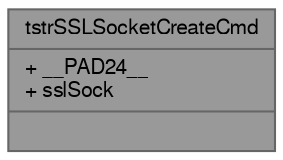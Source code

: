 digraph "tstrSSLSocketCreateCmd"
{
 // LATEX_PDF_SIZE
  bgcolor="transparent";
  edge [fontname=FreeSans,fontsize=10,labelfontname=FreeSans,labelfontsize=10];
  node [fontname=FreeSans,fontsize=10,shape=box,height=0.2,width=0.4];
  Node1 [shape=record,label="{tstrSSLSocketCreateCmd\n|+ __PAD24__\l+ sslSock\l|}",height=0.2,width=0.4,color="gray40", fillcolor="grey60", style="filled", fontcolor="black",tooltip=" "];
}
